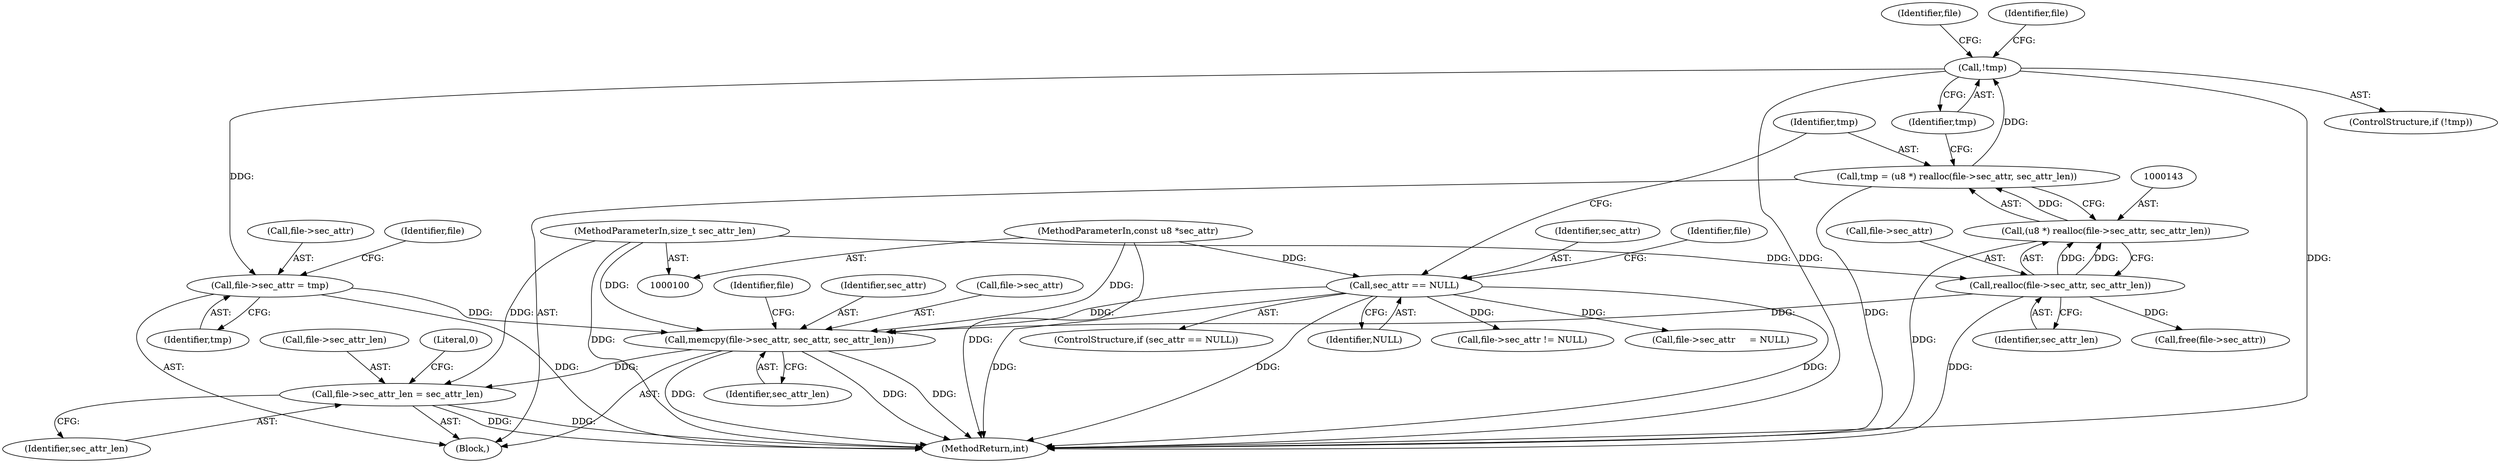 digraph "0_OpenSC_360e95d45ac4123255a4c796db96337f332160ad#diff-d643a0fa169471dbf2912f4866dc49c5_7@API" {
"1000178" [label="(Call,memcpy(file->sec_attr, sec_attr, sec_attr_len))"];
"1000173" [label="(Call,file->sec_attr = tmp)"];
"1000150" [label="(Call,!tmp)"];
"1000140" [label="(Call,tmp = (u8 *) realloc(file->sec_attr, sec_attr_len))"];
"1000142" [label="(Call,(u8 *) realloc(file->sec_attr, sec_attr_len))"];
"1000144" [label="(Call,realloc(file->sec_attr, sec_attr_len))"];
"1000103" [label="(MethodParameterIn,size_t sec_attr_len)"];
"1000114" [label="(Call,sec_attr == NULL)"];
"1000102" [label="(MethodParameterIn,const u8 *sec_attr)"];
"1000184" [label="(Call,file->sec_attr_len = sec_attr_len)"];
"1000175" [label="(Identifier,file)"];
"1000157" [label="(Call,free(file->sec_attr))"];
"1000180" [label="(Identifier,file)"];
"1000141" [label="(Identifier,tmp)"];
"1000142" [label="(Call,(u8 *) realloc(file->sec_attr, sec_attr_len))"];
"1000119" [label="(Call,file->sec_attr != NULL)"];
"1000140" [label="(Call,tmp = (u8 *) realloc(file->sec_attr, sec_attr_len))"];
"1000183" [label="(Identifier,sec_attr_len)"];
"1000103" [label="(MethodParameterIn,size_t sec_attr_len)"];
"1000115" [label="(Identifier,sec_attr)"];
"1000155" [label="(Identifier,file)"];
"1000173" [label="(Call,file->sec_attr = tmp)"];
"1000186" [label="(Identifier,file)"];
"1000161" [label="(Call,file->sec_attr     = NULL)"];
"1000177" [label="(Identifier,tmp)"];
"1000150" [label="(Call,!tmp)"];
"1000151" [label="(Identifier,tmp)"];
"1000113" [label="(ControlStructure,if (sec_attr == NULL))"];
"1000174" [label="(Call,file->sec_attr)"];
"1000185" [label="(Call,file->sec_attr_len)"];
"1000149" [label="(ControlStructure,if (!tmp))"];
"1000145" [label="(Call,file->sec_attr)"];
"1000184" [label="(Call,file->sec_attr_len = sec_attr_len)"];
"1000104" [label="(Block,)"];
"1000102" [label="(MethodParameterIn,const u8 *sec_attr)"];
"1000178" [label="(Call,memcpy(file->sec_attr, sec_attr, sec_attr_len))"];
"1000116" [label="(Identifier,NULL)"];
"1000191" [label="(MethodReturn,int)"];
"1000114" [label="(Call,sec_attr == NULL)"];
"1000148" [label="(Identifier,sec_attr_len)"];
"1000188" [label="(Identifier,sec_attr_len)"];
"1000121" [label="(Identifier,file)"];
"1000182" [label="(Identifier,sec_attr)"];
"1000179" [label="(Call,file->sec_attr)"];
"1000190" [label="(Literal,0)"];
"1000144" [label="(Call,realloc(file->sec_attr, sec_attr_len))"];
"1000178" -> "1000104"  [label="AST: "];
"1000178" -> "1000183"  [label="CFG: "];
"1000179" -> "1000178"  [label="AST: "];
"1000182" -> "1000178"  [label="AST: "];
"1000183" -> "1000178"  [label="AST: "];
"1000186" -> "1000178"  [label="CFG: "];
"1000178" -> "1000191"  [label="DDG: "];
"1000178" -> "1000191"  [label="DDG: "];
"1000178" -> "1000191"  [label="DDG: "];
"1000173" -> "1000178"  [label="DDG: "];
"1000114" -> "1000178"  [label="DDG: "];
"1000102" -> "1000178"  [label="DDG: "];
"1000144" -> "1000178"  [label="DDG: "];
"1000103" -> "1000178"  [label="DDG: "];
"1000178" -> "1000184"  [label="DDG: "];
"1000173" -> "1000104"  [label="AST: "];
"1000173" -> "1000177"  [label="CFG: "];
"1000174" -> "1000173"  [label="AST: "];
"1000177" -> "1000173"  [label="AST: "];
"1000180" -> "1000173"  [label="CFG: "];
"1000173" -> "1000191"  [label="DDG: "];
"1000150" -> "1000173"  [label="DDG: "];
"1000150" -> "1000149"  [label="AST: "];
"1000150" -> "1000151"  [label="CFG: "];
"1000151" -> "1000150"  [label="AST: "];
"1000155" -> "1000150"  [label="CFG: "];
"1000175" -> "1000150"  [label="CFG: "];
"1000150" -> "1000191"  [label="DDG: "];
"1000150" -> "1000191"  [label="DDG: "];
"1000140" -> "1000150"  [label="DDG: "];
"1000140" -> "1000104"  [label="AST: "];
"1000140" -> "1000142"  [label="CFG: "];
"1000141" -> "1000140"  [label="AST: "];
"1000142" -> "1000140"  [label="AST: "];
"1000151" -> "1000140"  [label="CFG: "];
"1000140" -> "1000191"  [label="DDG: "];
"1000142" -> "1000140"  [label="DDG: "];
"1000142" -> "1000144"  [label="CFG: "];
"1000143" -> "1000142"  [label="AST: "];
"1000144" -> "1000142"  [label="AST: "];
"1000142" -> "1000191"  [label="DDG: "];
"1000144" -> "1000142"  [label="DDG: "];
"1000144" -> "1000142"  [label="DDG: "];
"1000144" -> "1000148"  [label="CFG: "];
"1000145" -> "1000144"  [label="AST: "];
"1000148" -> "1000144"  [label="AST: "];
"1000144" -> "1000191"  [label="DDG: "];
"1000103" -> "1000144"  [label="DDG: "];
"1000144" -> "1000157"  [label="DDG: "];
"1000103" -> "1000100"  [label="AST: "];
"1000103" -> "1000191"  [label="DDG: "];
"1000103" -> "1000184"  [label="DDG: "];
"1000114" -> "1000113"  [label="AST: "];
"1000114" -> "1000116"  [label="CFG: "];
"1000115" -> "1000114"  [label="AST: "];
"1000116" -> "1000114"  [label="AST: "];
"1000121" -> "1000114"  [label="CFG: "];
"1000141" -> "1000114"  [label="CFG: "];
"1000114" -> "1000191"  [label="DDG: "];
"1000114" -> "1000191"  [label="DDG: "];
"1000114" -> "1000191"  [label="DDG: "];
"1000102" -> "1000114"  [label="DDG: "];
"1000114" -> "1000119"  [label="DDG: "];
"1000114" -> "1000161"  [label="DDG: "];
"1000102" -> "1000100"  [label="AST: "];
"1000102" -> "1000191"  [label="DDG: "];
"1000184" -> "1000104"  [label="AST: "];
"1000184" -> "1000188"  [label="CFG: "];
"1000185" -> "1000184"  [label="AST: "];
"1000188" -> "1000184"  [label="AST: "];
"1000190" -> "1000184"  [label="CFG: "];
"1000184" -> "1000191"  [label="DDG: "];
"1000184" -> "1000191"  [label="DDG: "];
}
